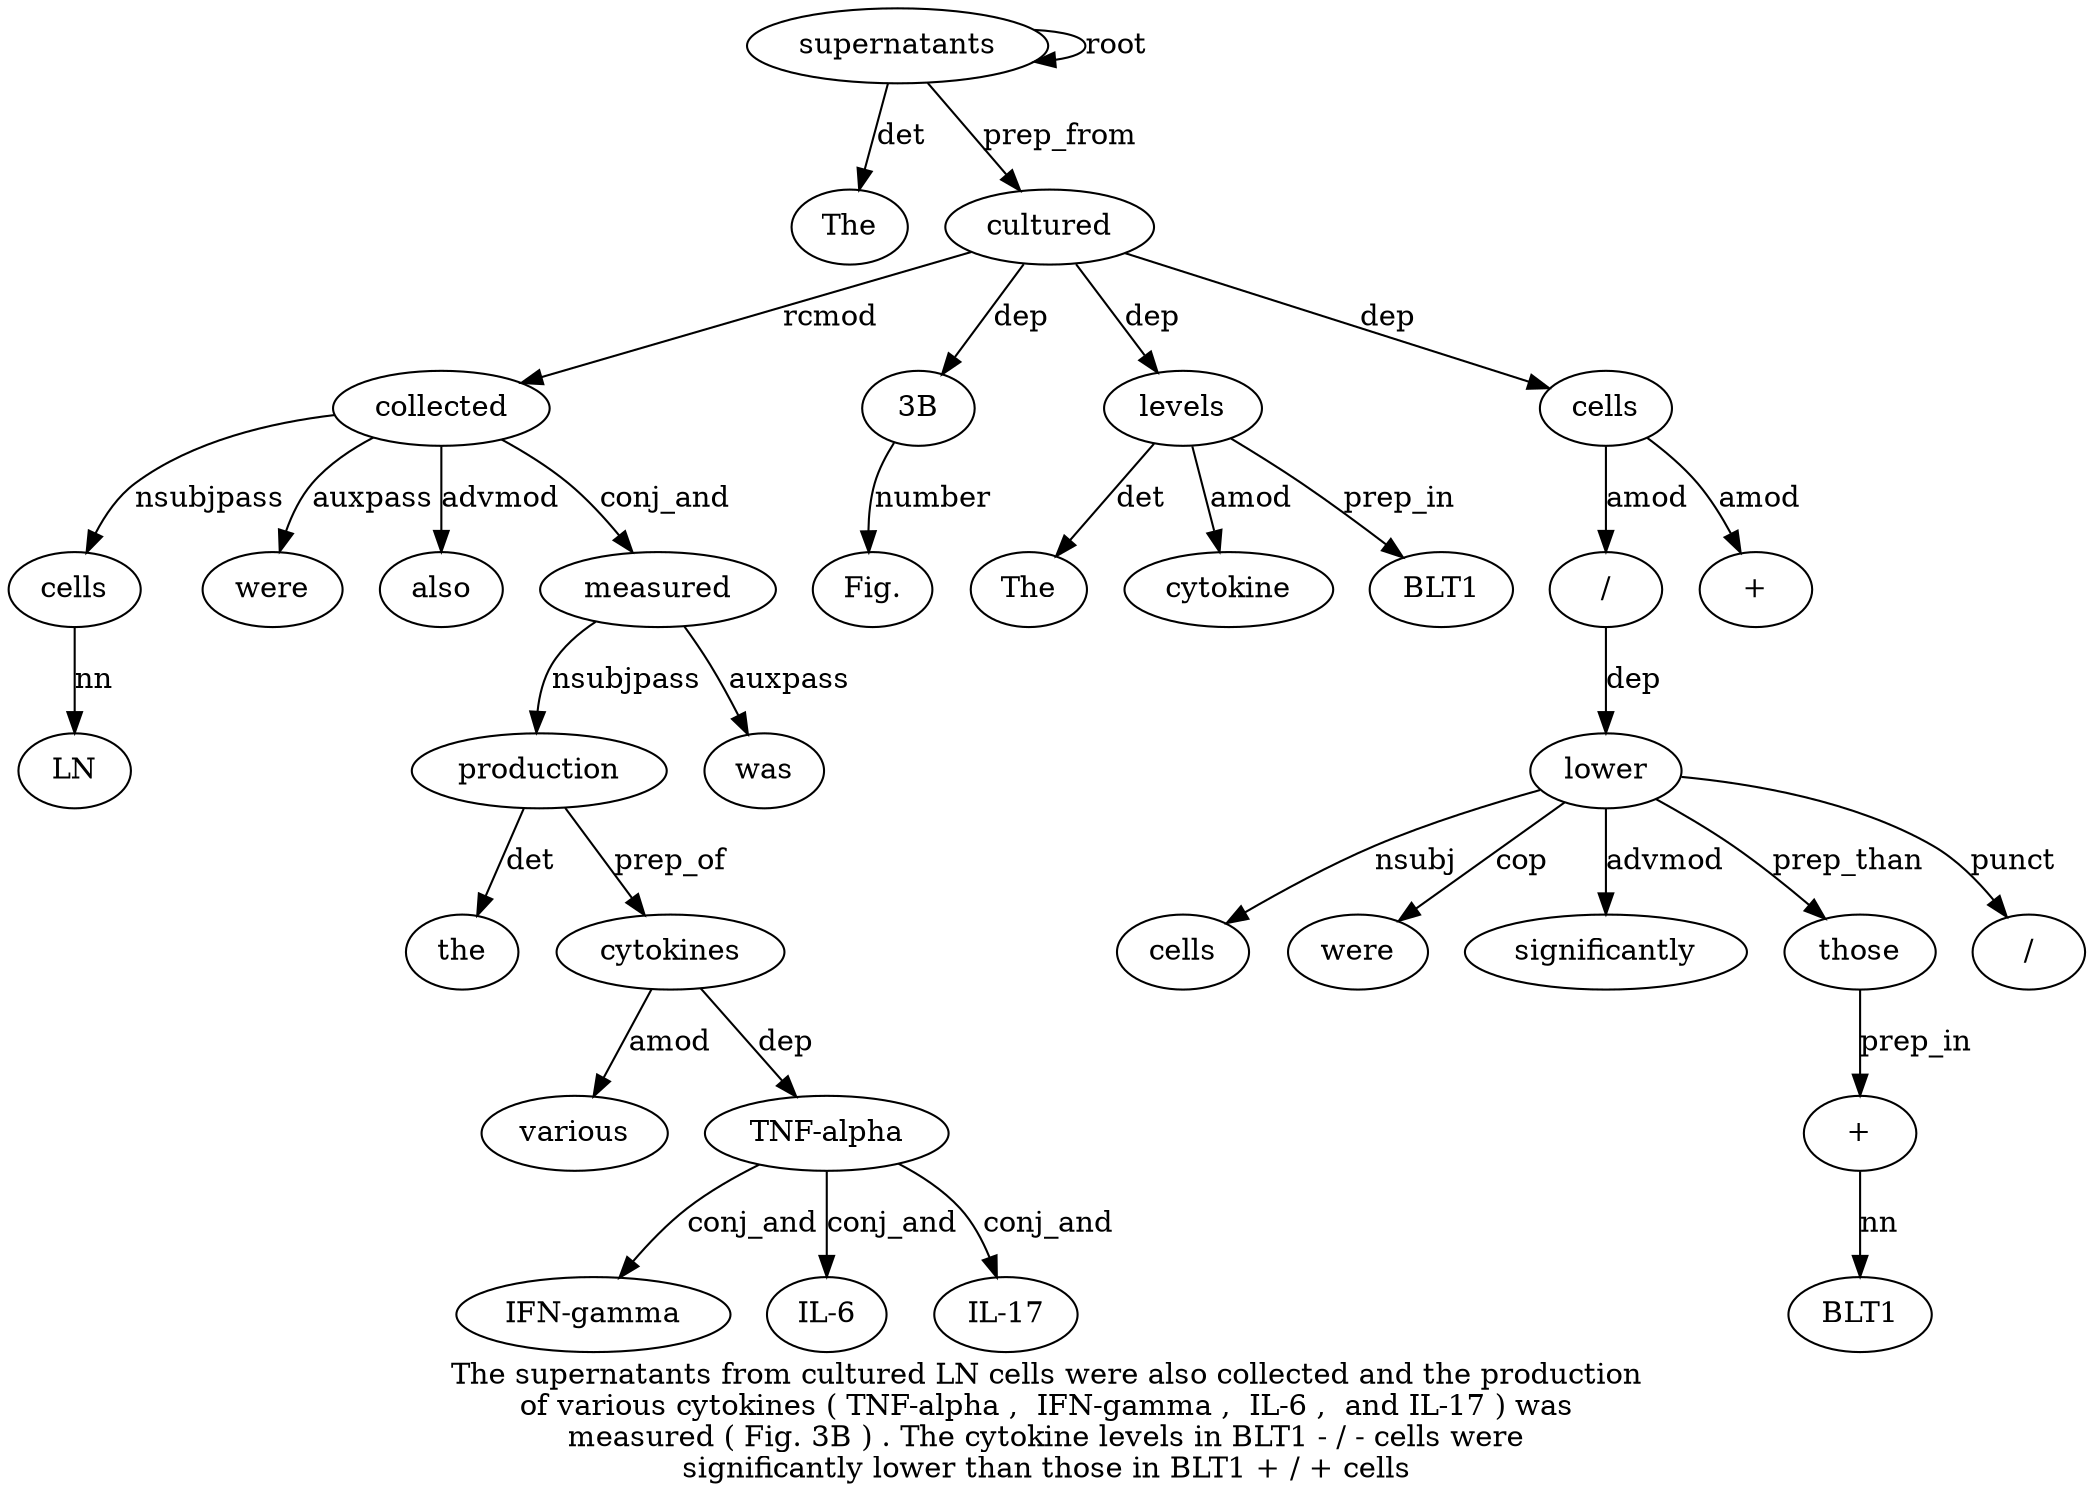 digraph "The supernatants from cultured LN cells were also collected and the production of various cytokines ( TNF-alpha ,  IFN-gamma ,  IL-6 ,  and IL-17 ) was measured ( Fig. 3B ) . The cytokine levels in BLT1 - / - cells were significantly lower than those in BLT1 + / + cells" {
label="The supernatants from cultured LN cells were also collected and the production
of various cytokines ( TNF-alpha ,  IFN-gamma ,  IL-6 ,  and IL-17 ) was
measured ( Fig. 3B ) . The cytokine levels in BLT1 - / - cells were
significantly lower than those in BLT1 + / + cells";
supernatants2 [style=filled, fillcolor=white, label=supernatants];
The1 [style=filled, fillcolor=white, label=The];
supernatants2 -> The1  [label=det];
supernatants2 -> supernatants2  [label=root];
cultured4 [style=filled, fillcolor=white, label=cultured];
supernatants2 -> cultured4  [label=prep_from];
cells6 [style=filled, fillcolor=white, label=cells];
LN5 [style=filled, fillcolor=white, label=LN];
cells6 -> LN5  [label=nn];
collected9 [style=filled, fillcolor=white, label=collected];
collected9 -> cells6  [label=nsubjpass];
were7 [style=filled, fillcolor=white, label=were];
collected9 -> were7  [label=auxpass];
also8 [style=filled, fillcolor=white, label=also];
collected9 -> also8  [label=advmod];
cultured4 -> collected9  [label=rcmod];
production12 [style=filled, fillcolor=white, label=production];
the11 [style=filled, fillcolor=white, label=the];
production12 -> the11  [label=det];
measured27 [style=filled, fillcolor=white, label=measured];
measured27 -> production12  [label=nsubjpass];
cytokines15 [style=filled, fillcolor=white, label=cytokines];
various14 [style=filled, fillcolor=white, label=various];
cytokines15 -> various14  [label=amod];
production12 -> cytokines15  [label=prep_of];
"TNF-alpha17" [style=filled, fillcolor=white, label="TNF-alpha"];
cytokines15 -> "TNF-alpha17"  [label=dep];
"IFN-gamma19" [style=filled, fillcolor=white, label="IFN-gamma"];
"TNF-alpha17" -> "IFN-gamma19"  [label=conj_and];
"IL-621" [style=filled, fillcolor=white, label="IL-6"];
"TNF-alpha17" -> "IL-621"  [label=conj_and];
"IL-1724" [style=filled, fillcolor=white, label="IL-17"];
"TNF-alpha17" -> "IL-1724"  [label=conj_and];
was26 [style=filled, fillcolor=white, label=was];
measured27 -> was26  [label=auxpass];
collected9 -> measured27  [label=conj_and];
"3B30" [style=filled, fillcolor=white, label="3B"];
"Fig.29" [style=filled, fillcolor=white, label="Fig."];
"3B30" -> "Fig.29"  [label=number];
cultured4 -> "3B30"  [label=dep];
levels35 [style=filled, fillcolor=white, label=levels];
The33 [style=filled, fillcolor=white, label=The];
levels35 -> The33  [label=det];
cytokine34 [style=filled, fillcolor=white, label=cytokine];
levels35 -> cytokine34  [label=amod];
cultured4 -> levels35  [label=dep];
BLT137 [style=filled, fillcolor=white, label=BLT1];
levels35 -> BLT137  [label=prep_in];
cells52 [style=filled, fillcolor=white, label=cells];
"/39" [style=filled, fillcolor=white, label="/"];
cells52 -> "/39"  [label=amod];
lower44 [style=filled, fillcolor=white, label=lower];
cells41 [style=filled, fillcolor=white, label=cells];
lower44 -> cells41  [label=nsubj];
were42 [style=filled, fillcolor=white, label=were];
lower44 -> were42  [label=cop];
significantly43 [style=filled, fillcolor=white, label=significantly];
lower44 -> significantly43  [label=advmod];
"/39" -> lower44  [label=dep];
those46 [style=filled, fillcolor=white, label=those];
lower44 -> those46  [label=prep_than];
"+49" [style=filled, fillcolor=white, label="+"];
BLT148 [style=filled, fillcolor=white, label=BLT1];
"+49" -> BLT148  [label=nn];
those46 -> "+49"  [label=prep_in];
"/50" [style=filled, fillcolor=white, label="/"];
lower44 -> "/50"  [label=punct];
"+51" [style=filled, fillcolor=white, label="+"];
cells52 -> "+51"  [label=amod];
cultured4 -> cells52  [label=dep];
}
